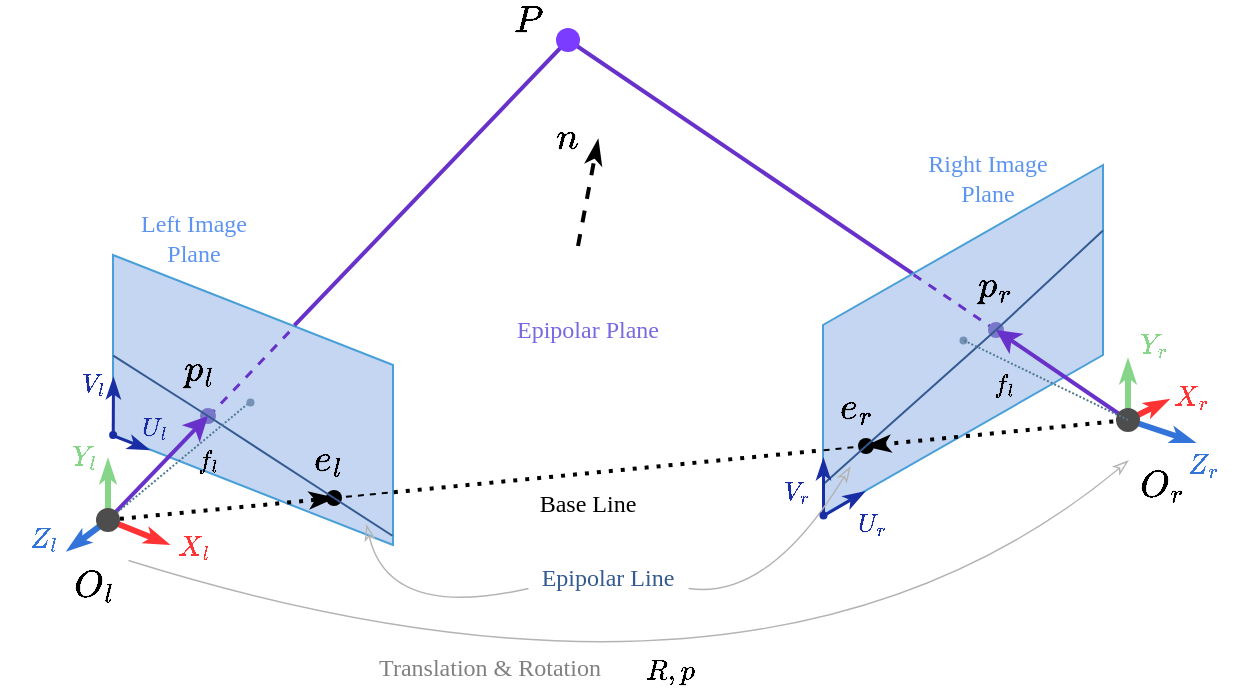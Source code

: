 <mxfile version="28.0.4">
  <diagram name="Page-1" id="IcvPz0eM6iNDoC7Vmkmd">
    <mxGraphModel dx="719" dy="437" grid="1" gridSize="10" guides="1" tooltips="1" connect="1" arrows="1" fold="1" page="1" pageScale="1" pageWidth="827" pageHeight="1169" math="1" shadow="0">
      <root>
        <mxCell id="0" />
        <mxCell id="1" parent="0" />
        <mxCell id="KpyxLJ_WsLjhDjvIPM74-1" value="" style="shape=parallelogram;perimeter=parallelogramPerimeter;whiteSpace=wrap;html=1;fixedSize=1;rotation=90;size=55;strokeWidth=1;fillColor=light-dark(#C5D6F3,#EDEDED);strokeColor=#499FD7;" parent="1" vertex="1">
          <mxGeometry x="150" y="270" width="145" height="140" as="geometry" />
        </mxCell>
        <mxCell id="KpyxLJ_WsLjhDjvIPM74-137" value="" style="endArrow=none;html=1;rounded=0;strokeColor=#5FC4FF;exitDx=0;exitDy=0;exitPerimeter=0;entryX=0.5;entryY=0.518;entryDx=0;entryDy=0;entryPerimeter=0;" parent="1" source="KpyxLJ_WsLjhDjvIPM74-138" target="KpyxLJ_WsLjhDjvIPM74-1" edge="1">
          <mxGeometry width="50" height="50" relative="1" as="geometry">
            <mxPoint x="160" y="404" as="sourcePoint" />
            <mxPoint x="310" y="340" as="targetPoint" />
          </mxGeometry>
        </mxCell>
        <mxCell id="KpyxLJ_WsLjhDjvIPM74-30" value="" style="endArrow=none;html=1;rounded=0;entryX=0.596;entryY=0.72;entryDx=0;entryDy=0;entryPerimeter=0;exitX=0.312;exitY=0.323;exitDx=0;exitDy=0;exitPerimeter=0;strokeWidth=2;strokeColor=#6832CA;" parent="1" source="KpyxLJ_WsLjhDjvIPM74-3" target="KpyxLJ_WsLjhDjvIPM74-17" edge="1">
          <mxGeometry width="50" height="50" relative="1" as="geometry">
            <mxPoint x="490" y="270" as="sourcePoint" />
            <mxPoint x="400" y="170" as="targetPoint" />
          </mxGeometry>
        </mxCell>
        <mxCell id="KpyxLJ_WsLjhDjvIPM74-19" value="" style="endArrow=none;html=1;rounded=0;entryX=0.262;entryY=0.571;entryDx=0;entryDy=0;entryPerimeter=0;exitX=0.243;exitY=0.352;exitDx=0;exitDy=0;exitPerimeter=0;strokeWidth=2;strokeColor=#6832CA;" parent="1" source="KpyxLJ_WsLjhDjvIPM74-1" target="KpyxLJ_WsLjhDjvIPM74-17" edge="1">
          <mxGeometry width="50" height="50" relative="1" as="geometry">
            <mxPoint x="240" y="310" as="sourcePoint" />
            <mxPoint x="380" y="200" as="targetPoint" />
          </mxGeometry>
        </mxCell>
        <mxCell id="KpyxLJ_WsLjhDjvIPM74-37" value="" style="endArrow=none;dashed=1;html=1;rounded=0;dashPattern=1 2;exitX=0.818;exitY=-0.003;exitDx=0;exitDy=0;exitPerimeter=0;entryX=0.815;entryY=0;entryDx=0;entryDy=0;entryPerimeter=0;strokeWidth=2;" parent="1" source="KpyxLJ_WsLjhDjvIPM74-1" target="KpyxLJ_WsLjhDjvIPM74-3" edge="1">
          <mxGeometry width="50" height="50" relative="1" as="geometry">
            <mxPoint x="310" y="370" as="sourcePoint" />
            <mxPoint x="500" y="380" as="targetPoint" />
          </mxGeometry>
        </mxCell>
        <mxCell id="KpyxLJ_WsLjhDjvIPM74-3" value="" style="shape=parallelogram;perimeter=parallelogramPerimeter;whiteSpace=wrap;html=1;fixedSize=1;rotation=90;size=80;flipV=1;strokeWidth=1;strokeColor=#499FD7;align=center;verticalAlign=middle;fontFamily=Helvetica;fontSize=12;fontColor=default;fillColor=light-dark(#C5D6F3,#EDEDED);" parent="1" vertex="1">
          <mxGeometry x="490" y="240" width="175" height="140" as="geometry" />
        </mxCell>
        <mxCell id="KpyxLJ_WsLjhDjvIPM74-18" value="" style="endArrow=none;dashed=1;html=1;rounded=0;entryX=0.249;entryY=0.351;entryDx=0;entryDy=0;entryPerimeter=0;exitX=0.558;exitY=0.415;exitDx=0;exitDy=0;exitPerimeter=0;strokeWidth=1.5;strokeColor=#6832CA;align=center;verticalAlign=middle;fontFamily=Helvetica;fontSize=11;fontColor=default;labelBackgroundColor=default;startSize=6;endSize=6;" parent="1" source="KpyxLJ_WsLjhDjvIPM74-25" edge="1">
          <mxGeometry width="50" height="50" relative="1" as="geometry">
            <mxPoint x="180" y="369" as="sourcePoint" />
            <mxPoint x="243.36" y="302.605" as="targetPoint" />
          </mxGeometry>
        </mxCell>
        <mxCell id="KpyxLJ_WsLjhDjvIPM74-25" value="" style="shape=waypoint;sketch=0;fillStyle=solid;size=6;pointerEvents=1;points=[];fillColor=none;resizable=0;rotatable=0;perimeter=centerPerimeter;snapToPoint=1;strokeWidth=2;strokeColor=#7977CA;" parent="1" vertex="1">
          <mxGeometry x="190" y="338" width="20" height="20" as="geometry" />
        </mxCell>
        <mxCell id="KpyxLJ_WsLjhDjvIPM74-33" value="" style="endArrow=classicThin;dashed=1;html=1;rounded=0;dashPattern=1 2;exitX=0.41;exitY=0.552;exitDx=0;exitDy=0;exitPerimeter=0;entryX=0.379;entryY=0.569;entryDx=0;entryDy=0;entryPerimeter=0;strokeWidth=2;endFill=1;" parent="1" source="KpyxLJ_WsLjhDjvIPM74-14" target="KpyxLJ_WsLjhDjvIPM74-35" edge="1">
          <mxGeometry width="50" height="50" relative="1" as="geometry">
            <mxPoint x="160" y="430" as="sourcePoint" />
            <mxPoint x="670" y="380" as="targetPoint" />
          </mxGeometry>
        </mxCell>
        <mxCell id="KpyxLJ_WsLjhDjvIPM74-34" value="" style="endArrow=none;dashed=1;html=1;rounded=0;entryX=0.818;entryY=0.001;entryDx=0;entryDy=0;entryPerimeter=0;" parent="1" source="KpyxLJ_WsLjhDjvIPM74-35" target="KpyxLJ_WsLjhDjvIPM74-1" edge="1">
          <mxGeometry width="50" height="50" relative="1" as="geometry">
            <mxPoint x="320.0" y="360" as="sourcePoint" />
            <mxPoint x="300" y="380" as="targetPoint" />
          </mxGeometry>
        </mxCell>
        <mxCell id="KpyxLJ_WsLjhDjvIPM74-35" value="" style="shape=waypoint;sketch=0;fillStyle=solid;size=6;pointerEvents=1;points=[];fillColor=none;resizable=0;rotatable=0;perimeter=centerPerimeter;snapToPoint=1;strokeWidth=2;" parent="1" vertex="1">
          <mxGeometry x="253" y="379" width="20" height="20" as="geometry" />
        </mxCell>
        <mxCell id="KpyxLJ_WsLjhDjvIPM74-36" value="" style="shape=waypoint;sketch=0;fillStyle=solid;size=6;pointerEvents=1;points=[];fillColor=none;resizable=0;rotatable=0;perimeter=centerPerimeter;snapToPoint=1;strokeWidth=2;" parent="1" vertex="1">
          <mxGeometry x="519" y="353" width="20" height="20" as="geometry" />
        </mxCell>
        <mxCell id="KpyxLJ_WsLjhDjvIPM74-17" value="" style="shape=waypoint;sketch=0;fillStyle=solid;size=6;pointerEvents=1;points=[];fillColor=default;resizable=0;rotatable=0;perimeter=centerPerimeter;snapToPoint=1;strokeColor=#7C3CFF;strokeWidth=4;" parent="1" vertex="1">
          <mxGeometry x="370" y="150" width="20" height="20" as="geometry" />
        </mxCell>
        <mxCell id="KpyxLJ_WsLjhDjvIPM74-38" value="" style="endArrow=none;dashed=1;html=1;rounded=0;dashPattern=1 2;entryX=0.764;entryY=0.628;entryDx=0;entryDy=0;entryPerimeter=0;strokeWidth=2;startArrow=classicThin;startFill=1;" parent="1" target="KpyxLJ_WsLjhDjvIPM74-29" edge="1">
          <mxGeometry width="50" height="50" relative="1" as="geometry">
            <mxPoint x="529" y="363" as="sourcePoint" />
            <mxPoint x="539" y="373" as="targetPoint" />
          </mxGeometry>
        </mxCell>
        <mxCell id="KpyxLJ_WsLjhDjvIPM74-39" value="" style="endArrow=none;dashed=1;html=1;rounded=0;entryX=0.431;entryY=0.648;entryDx=0;entryDy=0;entryPerimeter=0;exitX=0.815;exitY=0.002;exitDx=0;exitDy=0;exitPerimeter=0;" parent="1" source="KpyxLJ_WsLjhDjvIPM74-3" target="KpyxLJ_WsLjhDjvIPM74-36" edge="1">
          <mxGeometry width="50" height="50" relative="1" as="geometry">
            <mxPoint x="480" y="390.5" as="sourcePoint" />
            <mxPoint x="540" y="400" as="targetPoint" />
          </mxGeometry>
        </mxCell>
        <mxCell id="KpyxLJ_WsLjhDjvIPM74-42" value="" style="endArrow=none;dashed=1;html=1;rounded=0;entryX=0.406;entryY=0.489;entryDx=0;entryDy=0;entryPerimeter=0;exitX=0.312;exitY=0.322;exitDx=0;exitDy=0;exitPerimeter=0;strokeWidth=1.5;strokeColor=#6832CA;align=center;verticalAlign=middle;fontFamily=Helvetica;fontSize=11;fontColor=default;labelBackgroundColor=default;startSize=6;endSize=6;" parent="1" source="KpyxLJ_WsLjhDjvIPM74-3" target="KpyxLJ_WsLjhDjvIPM74-43" edge="1">
          <mxGeometry width="50" height="50" relative="1" as="geometry">
            <mxPoint x="500" y="280" as="sourcePoint" />
            <mxPoint x="473.36" y="249.995" as="targetPoint" />
          </mxGeometry>
        </mxCell>
        <mxCell id="KpyxLJ_WsLjhDjvIPM74-43" value="" style="shape=waypoint;sketch=0;fillStyle=solid;size=6;pointerEvents=1;points=[];fillColor=none;resizable=0;rotatable=0;perimeter=centerPerimeter;snapToPoint=1;strokeWidth=2;strokeColor=#7977CA;" parent="1" vertex="1">
          <mxGeometry x="584" y="295" width="20" height="20" as="geometry" />
        </mxCell>
        <mxCell id="KpyxLJ_WsLjhDjvIPM74-45" value="" style="endArrow=classic;html=1;rounded=0;entryX=0.543;entryY=0.613;entryDx=0;entryDy=0;entryPerimeter=0;strokeWidth=2;strokeColor=#6832CA;align=center;verticalAlign=middle;fontFamily=Helvetica;fontSize=11;fontColor=default;labelBackgroundColor=default;endFill=1;" parent="1" target="KpyxLJ_WsLjhDjvIPM74-43" edge="1">
          <mxGeometry width="50" height="50" relative="1" as="geometry">
            <mxPoint x="660" y="350" as="sourcePoint" />
            <mxPoint x="630" y="270" as="targetPoint" />
          </mxGeometry>
        </mxCell>
        <mxCell id="KpyxLJ_WsLjhDjvIPM74-57" value="" style="endArrow=classicThin;html=1;rounded=0;strokeWidth=3;exitX=0.442;exitY=0.43;exitDx=0;exitDy=0;exitPerimeter=0;endFill=1;startSize=2;endSize=2;strokeColor=#86D588;" parent="1" source="KpyxLJ_WsLjhDjvIPM74-14" edge="1">
          <mxGeometry width="50" height="50" relative="1" as="geometry">
            <mxPoint x="150" y="400" as="sourcePoint" />
            <mxPoint x="150" y="370" as="targetPoint" />
          </mxGeometry>
        </mxCell>
        <mxCell id="KpyxLJ_WsLjhDjvIPM74-58" value="" style="endArrow=none;html=1;rounded=0;strokeWidth=3;endFill=1;startArrow=classicThin;startFill=1;targetPerimeterSpacing=0;endSize=2;startSize=2;strokeColor=#3274D9;" parent="1" target="KpyxLJ_WsLjhDjvIPM74-14" edge="1">
          <mxGeometry width="50" height="50" relative="1" as="geometry">
            <mxPoint x="130" y="415" as="sourcePoint" />
            <mxPoint x="150.605" y="398.997" as="targetPoint" />
          </mxGeometry>
        </mxCell>
        <mxCell id="KpyxLJ_WsLjhDjvIPM74-59" value="" style="endArrow=none;html=1;rounded=0;strokeWidth=3;endFill=1;startArrow=classicThin;startFill=1;targetPerimeterSpacing=0;endSize=2;startSize=2;strokeColor=#FF3333;" parent="1" target="KpyxLJ_WsLjhDjvIPM74-14" edge="1">
          <mxGeometry width="50" height="50" relative="1" as="geometry">
            <mxPoint x="180" y="412" as="sourcePoint" />
            <mxPoint x="150" y="399.5" as="targetPoint" />
          </mxGeometry>
        </mxCell>
        <mxCell id="KpyxLJ_WsLjhDjvIPM74-63" value="" style="endArrow=none;html=1;rounded=0;strokeWidth=3;endFill=1;startArrow=classicThin;startFill=1;targetPerimeterSpacing=0;endSize=2;startSize=2;strokeColor=#FF3333;" parent="1" target="KpyxLJ_WsLjhDjvIPM74-29" edge="1">
          <mxGeometry width="50" height="50" relative="1" as="geometry">
            <mxPoint x="680" y="340" as="sourcePoint" />
            <mxPoint x="670" y="328" as="targetPoint" />
          </mxGeometry>
        </mxCell>
        <mxCell id="KpyxLJ_WsLjhDjvIPM74-64" value="" style="endArrow=classicThin;html=1;rounded=0;strokeWidth=3;exitX=1.017;exitY=0.723;exitDx=0;exitDy=0;exitPerimeter=0;endFill=1;startSize=2;endSize=2;strokeColor=#86D588;align=center;verticalAlign=middle;fontFamily=Helvetica;fontSize=11;fontColor=default;labelBackgroundColor=default;" parent="1" source="KpyxLJ_WsLjhDjvIPM74-29" edge="1">
          <mxGeometry width="50" height="50" relative="1" as="geometry">
            <mxPoint x="659.83" y="345" as="sourcePoint" />
            <mxPoint x="660" y="320" as="targetPoint" />
          </mxGeometry>
        </mxCell>
        <mxCell id="KpyxLJ_WsLjhDjvIPM74-65" value="" style="endArrow=none;html=1;rounded=0;strokeWidth=3;endFill=1;startArrow=classicThin;startFill=1;targetPerimeterSpacing=0;endSize=2;startSize=2;strokeColor=#3274D9;entryX=0.963;entryY=1.022;entryDx=0;entryDy=0;entryPerimeter=0;" parent="1" target="KpyxLJ_WsLjhDjvIPM74-29" edge="1">
          <mxGeometry width="50" height="50" relative="1" as="geometry">
            <mxPoint x="693" y="361" as="sourcePoint" />
            <mxPoint x="690" y="364" as="targetPoint" />
          </mxGeometry>
        </mxCell>
        <mxCell id="KpyxLJ_WsLjhDjvIPM74-66" value="$$X_r$$" style="text;html=1;align=center;verticalAlign=middle;whiteSpace=wrap;rounded=0;fontColor=light-dark(#ff3333, #ededed);" parent="1" vertex="1">
          <mxGeometry x="682" y="328" width="20" height="20" as="geometry" />
        </mxCell>
        <mxCell id="KpyxLJ_WsLjhDjvIPM74-67" value="$$Y_l$$" style="text;html=1;align=center;verticalAlign=middle;whiteSpace=wrap;rounded=0;fontColor=light-dark(#86d588, #ededed);" parent="1" vertex="1">
          <mxGeometry x="128" y="358" width="20" height="20" as="geometry" />
        </mxCell>
        <mxCell id="KpyxLJ_WsLjhDjvIPM74-68" value="$$Z_l$$" style="text;html=1;align=center;verticalAlign=middle;whiteSpace=wrap;rounded=0;fontColor=light-dark(#3274d9, #ededed);" parent="1" vertex="1">
          <mxGeometry x="108" y="399" width="20" height="20" as="geometry" />
        </mxCell>
        <mxCell id="KpyxLJ_WsLjhDjvIPM74-69" value="$$O_l$$" style="text;html=1;align=center;verticalAlign=middle;whiteSpace=wrap;rounded=0;fontSize=16;" parent="1" vertex="1">
          <mxGeometry x="132.5" y="423" width="20" height="20" as="geometry" />
        </mxCell>
        <mxCell id="KpyxLJ_WsLjhDjvIPM74-71" value="$$O_r$$" style="text;html=1;align=center;verticalAlign=middle;whiteSpace=wrap;rounded=0;fontSize=16;" parent="1" vertex="1">
          <mxGeometry x="667" y="373" width="20" height="20" as="geometry" />
        </mxCell>
        <mxCell id="KpyxLJ_WsLjhDjvIPM74-78" value="$$e_l$$" style="text;html=1;align=center;verticalAlign=middle;whiteSpace=wrap;rounded=0;fontSize=16;" parent="1" vertex="1">
          <mxGeometry x="250" y="360" width="20" height="20" as="geometry" />
        </mxCell>
        <mxCell id="KpyxLJ_WsLjhDjvIPM74-79" value="$$e_r$$" style="text;html=1;align=center;verticalAlign=middle;whiteSpace=wrap;rounded=0;fontSize=16;" parent="1" vertex="1">
          <mxGeometry x="514" y="334" width="20" height="20" as="geometry" />
        </mxCell>
        <mxCell id="KpyxLJ_WsLjhDjvIPM74-80" value="$$f_l$$" style="text;html=1;align=center;verticalAlign=middle;whiteSpace=wrap;rounded=0;fontSize=11;" parent="1" vertex="1">
          <mxGeometry x="190" y="360" width="20" height="20" as="geometry" />
        </mxCell>
        <mxCell id="KpyxLJ_WsLjhDjvIPM74-81" value="$$p_r$$" style="text;html=1;align=center;verticalAlign=middle;whiteSpace=wrap;rounded=0;fontSize=16;" parent="1" vertex="1">
          <mxGeometry x="584" y="273" width="20" height="20" as="geometry" />
        </mxCell>
        <mxCell id="KpyxLJ_WsLjhDjvIPM74-82" value="" style="endArrow=none;html=1;rounded=0;exitX=0.8;exitY=0.79;exitDx=0;exitDy=0;exitPerimeter=0;entryX=0.636;entryY=0.92;entryDx=0;entryDy=0;entryPerimeter=0;strokeColor=#345B91;" parent="1" source="KpyxLJ_WsLjhDjvIPM74-35" target="KpyxLJ_WsLjhDjvIPM74-25" edge="1">
          <mxGeometry width="50" height="50" relative="1" as="geometry">
            <mxPoint x="350" y="420" as="sourcePoint" />
            <mxPoint x="420" y="440" as="targetPoint" />
          </mxGeometry>
        </mxCell>
        <mxCell id="KpyxLJ_WsLjhDjvIPM74-83" value="" style="endArrow=none;html=1;rounded=0;exitX=0.968;exitY=0.002;exitDx=0;exitDy=0;exitPerimeter=0;entryX=0.636;entryY=0.92;entryDx=0;entryDy=0;entryPerimeter=0;strokeColor=#345B91;" parent="1" source="KpyxLJ_WsLjhDjvIPM74-1" edge="1">
          <mxGeometry width="50" height="50" relative="1" as="geometry">
            <mxPoint x="326" y="430" as="sourcePoint" />
            <mxPoint x="263" y="389" as="targetPoint" />
          </mxGeometry>
        </mxCell>
        <mxCell id="KpyxLJ_WsLjhDjvIPM74-84" value="" style="endArrow=none;html=1;rounded=0;entryX=0.347;entryY=0.999;entryDx=0;entryDy=0;entryPerimeter=0;strokeColor=#345B91;" parent="1" source="KpyxLJ_WsLjhDjvIPM74-25" target="KpyxLJ_WsLjhDjvIPM74-1" edge="1">
          <mxGeometry width="50" height="50" relative="1" as="geometry">
            <mxPoint x="180" y="334" as="sourcePoint" />
            <mxPoint x="151" y="315" as="targetPoint" />
          </mxGeometry>
        </mxCell>
        <mxCell id="KpyxLJ_WsLjhDjvIPM74-86" value="" style="endArrow=none;html=1;rounded=0;entryX=0.578;entryY=0.833;entryDx=0;entryDy=0;entryPerimeter=0;exitX=0.913;exitY=0;exitDx=0;exitDy=0;exitPerimeter=0;strokeColor=#345B91;" parent="1" source="KpyxLJ_WsLjhDjvIPM74-3" target="KpyxLJ_WsLjhDjvIPM74-36" edge="1">
          <mxGeometry width="50" height="50" relative="1" as="geometry">
            <mxPoint x="604" y="423.5" as="sourcePoint" />
            <mxPoint x="558" y="394.5" as="targetPoint" />
          </mxGeometry>
        </mxCell>
        <mxCell id="KpyxLJ_WsLjhDjvIPM74-87" value="" style="endArrow=none;html=1;rounded=0;exitX=0.187;exitY=1;exitDx=0;exitDy=0;exitPerimeter=0;strokeColor=#345B91;" parent="1" source="KpyxLJ_WsLjhDjvIPM74-3" target="KpyxLJ_WsLjhDjvIPM74-43" edge="1">
          <mxGeometry width="50" height="50" relative="1" as="geometry">
            <mxPoint x="518" y="392" as="sourcePoint" />
            <mxPoint x="539" y="373" as="targetPoint" />
          </mxGeometry>
        </mxCell>
        <mxCell id="KpyxLJ_WsLjhDjvIPM74-90" value="$$P$$" style="text;html=1;align=center;verticalAlign=middle;whiteSpace=wrap;rounded=0;fontSize=16;" parent="1" vertex="1">
          <mxGeometry x="350" y="140" width="20" height="20" as="geometry" />
        </mxCell>
        <mxCell id="KpyxLJ_WsLjhDjvIPM74-91" value="Epipolar Line" style="text;html=1;align=center;verticalAlign=middle;whiteSpace=wrap;rounded=0;fontFamily=Comic Sans MS;fontColor=#345B91;" parent="1" vertex="1">
          <mxGeometry x="360" y="419" width="80" height="20" as="geometry" />
        </mxCell>
        <mxCell id="KpyxLJ_WsLjhDjvIPM74-92" value="" style="curved=1;endArrow=classicThin;html=1;rounded=0;startFill=0;exitX=0;exitY=0.75;exitDx=0;exitDy=0;strokeWidth=0.7;endFill=0;strokeColor=#B3B3B3;" parent="1" source="KpyxLJ_WsLjhDjvIPM74-91" edge="1">
          <mxGeometry width="50" height="50" relative="1" as="geometry">
            <mxPoint x="359" y="436" as="sourcePoint" />
            <mxPoint x="279" y="402" as="targetPoint" />
            <Array as="points">
              <mxPoint x="290" y="450" />
            </Array>
          </mxGeometry>
        </mxCell>
        <mxCell id="KpyxLJ_WsLjhDjvIPM74-97" value="Left Image Plane" style="text;html=1;align=center;verticalAlign=middle;whiteSpace=wrap;rounded=0;fontFamily=Comic Sans MS;fontColor=light-dark(#5c94f0, #7f7f7f);" parent="1" vertex="1">
          <mxGeometry x="152.5" y="249" width="80" height="20" as="geometry" />
        </mxCell>
        <mxCell id="KpyxLJ_WsLjhDjvIPM74-98" value="Right Image Plane" style="text;html=1;align=center;verticalAlign=middle;whiteSpace=wrap;rounded=0;fontFamily=Comic Sans MS;fontColor=light-dark(#5c94f0, #7f7f7f);" parent="1" vertex="1">
          <mxGeometry x="550" y="219" width="80" height="20" as="geometry" />
        </mxCell>
        <mxCell id="KpyxLJ_WsLjhDjvIPM74-94" value="Epipolar Plane" style="text;html=1;align=center;verticalAlign=middle;whiteSpace=wrap;rounded=0;fontFamily=Comic Sans MS;fontColor=light-dark(#7769E1,#7F7F7F);" parent="1" vertex="1">
          <mxGeometry x="350" y="295" width="80" height="20" as="geometry" />
        </mxCell>
        <mxCell id="KpyxLJ_WsLjhDjvIPM74-101" value="" style="endArrow=classicThin;dashed=1;html=1;rounded=0;strokeWidth=2;endFill=1;" parent="1" edge="1">
          <mxGeometry width="50" height="50" relative="1" as="geometry">
            <mxPoint x="385" y="263" as="sourcePoint" />
            <mxPoint x="395" y="210" as="targetPoint" />
          </mxGeometry>
        </mxCell>
        <mxCell id="KpyxLJ_WsLjhDjvIPM74-108" value="" style="curved=1;endArrow=classicThin;html=1;rounded=0;startFill=0;strokeWidth=0.7;endFill=0;strokeColor=#B3B3B3;" parent="1" edge="1">
          <mxGeometry width="50" height="50" relative="1" as="geometry">
            <mxPoint x="160" y="420" as="sourcePoint" />
            <mxPoint x="660" y="370" as="targetPoint" />
            <Array as="points">
              <mxPoint x="480" y="520" />
            </Array>
          </mxGeometry>
        </mxCell>
        <mxCell id="KpyxLJ_WsLjhDjvIPM74-115" value="$$R,p$$" style="text;html=1;align=center;verticalAlign=middle;whiteSpace=wrap;rounded=0;fontSize=12;" parent="1" vertex="1">
          <mxGeometry x="421" y="465" width="20" height="20" as="geometry" />
        </mxCell>
        <mxCell id="KpyxLJ_WsLjhDjvIPM74-117" value="Translation &amp;amp; Rotation" style="text;html=1;align=center;verticalAlign=middle;whiteSpace=wrap;rounded=0;fontFamily=Comic Sans MS;fontColor=#808080;" parent="1" vertex="1">
          <mxGeometry x="256" y="464" width="170" height="20" as="geometry" />
        </mxCell>
        <mxCell id="KpyxLJ_WsLjhDjvIPM74-119" value="$$n$$" style="text;html=1;align=center;verticalAlign=middle;whiteSpace=wrap;rounded=0;fontSize=16;" parent="1" vertex="1">
          <mxGeometry x="370" y="199" width="20" height="20" as="geometry" />
        </mxCell>
        <mxCell id="KpyxLJ_WsLjhDjvIPM74-131" value="$$Y_r$$" style="text;html=1;align=center;verticalAlign=middle;whiteSpace=wrap;rounded=0;fontColor=light-dark(#86d588, #ededed);" parent="1" vertex="1">
          <mxGeometry x="663" y="302" width="20" height="20" as="geometry" />
        </mxCell>
        <mxCell id="KpyxLJ_WsLjhDjvIPM74-132" value="$$X_l$$" style="text;html=1;align=center;verticalAlign=middle;whiteSpace=wrap;rounded=0;fontColor=light-dark(#ff3333, #ededed);" parent="1" vertex="1">
          <mxGeometry x="182.5" y="403" width="20" height="20" as="geometry" />
        </mxCell>
        <mxCell id="KpyxLJ_WsLjhDjvIPM74-133" value="$$Z_r$$" style="text;html=1;align=center;verticalAlign=middle;whiteSpace=wrap;rounded=0;fontColor=light-dark(#3274d9, #ededed);direction=west;" parent="1" vertex="1">
          <mxGeometry x="688" y="362" width="20" height="20" as="geometry" />
        </mxCell>
        <mxCell id="KpyxLJ_WsLjhDjvIPM74-20" value="" style="endArrow=classic;html=1;rounded=0;exitX=0.623;exitY=0.343;exitDx=0;exitDy=0;exitPerimeter=0;entryX=0.44;entryY=0.571;entryDx=0;entryDy=0;entryPerimeter=0;strokeWidth=2;strokeColor=#6832CA;align=center;verticalAlign=middle;fontFamily=Helvetica;fontSize=11;fontColor=default;labelBackgroundColor=default;endFill=1;" parent="1" source="KpyxLJ_WsLjhDjvIPM74-14" target="KpyxLJ_WsLjhDjvIPM74-25" edge="1">
          <mxGeometry width="50" height="50" relative="1" as="geometry">
            <mxPoint x="81.5" y="483" as="sourcePoint" />
            <mxPoint x="180" y="370" as="targetPoint" />
          </mxGeometry>
        </mxCell>
        <mxCell id="KpyxLJ_WsLjhDjvIPM74-139" value="" style="endArrow=none;html=1;rounded=0;strokeColor=#4F7991;exitX=0.589;exitY=0.481;exitDx=0;exitDy=0;exitPerimeter=0;entryDx=0;entryDy=0;entryPerimeter=0;dashed=1;dashPattern=1 1;" parent="1" source="KpyxLJ_WsLjhDjvIPM74-14" target="KpyxLJ_WsLjhDjvIPM74-138" edge="1">
          <mxGeometry width="50" height="50" relative="1" as="geometry">
            <mxPoint x="150" y="400" as="sourcePoint" />
            <mxPoint x="220" y="340" as="targetPoint" />
          </mxGeometry>
        </mxCell>
        <mxCell id="KpyxLJ_WsLjhDjvIPM74-138" value="" style="shape=waypoint;sketch=0;fillStyle=solid;size=6;pointerEvents=1;points=[];fillColor=none;resizable=0;rotatable=0;perimeter=centerPerimeter;snapToPoint=1;strokeWidth=0;strokeColor=light-dark(#7592B6,#7E7CC4);" parent="1" vertex="1">
          <mxGeometry x="211" y="331" width="20" height="20" as="geometry" />
        </mxCell>
        <mxCell id="KpyxLJ_WsLjhDjvIPM74-14" value="" style="shape=waypoint;sketch=0;fillStyle=solid;size=6;pointerEvents=1;points=[];fillColor=none;resizable=0;rotatable=0;perimeter=centerPerimeter;snapToPoint=1;strokeColor=#4D4D4D;strokeWidth=4;" parent="1" vertex="1">
          <mxGeometry x="140" y="390" width="20" height="20" as="geometry" />
        </mxCell>
        <mxCell id="KpyxLJ_WsLjhDjvIPM74-29" value="" style="shape=waypoint;sketch=0;fillStyle=solid;size=6;pointerEvents=1;points=[];fillColor=none;resizable=0;rotatable=0;perimeter=centerPerimeter;snapToPoint=1;strokeColor=#4D4D4D;align=center;verticalAlign=middle;fontFamily=Helvetica;fontSize=12;fontColor=default;strokeWidth=4;" parent="1" vertex="1">
          <mxGeometry x="650" y="340" width="20" height="20" as="geometry" />
        </mxCell>
        <mxCell id="KpyxLJ_WsLjhDjvIPM74-141" value="" style="shape=waypoint;sketch=0;fillStyle=solid;size=6;pointerEvents=1;points=[];fillColor=none;resizable=0;rotatable=0;perimeter=centerPerimeter;snapToPoint=1;strokeWidth=0;strokeColor=light-dark(#7592B6,#7E7CC4);" parent="1" vertex="1">
          <mxGeometry x="567.5" y="300" width="20" height="20" as="geometry" />
        </mxCell>
        <mxCell id="KpyxLJ_WsLjhDjvIPM74-143" value="$$p_l$$" style="text;html=1;align=center;verticalAlign=middle;whiteSpace=wrap;rounded=0;fontSize=16;" parent="1" vertex="1">
          <mxGeometry x="186" y="315" width="20" height="20" as="geometry" />
        </mxCell>
        <mxCell id="KpyxLJ_WsLjhDjvIPM74-145" value="$$f_l$$" style="text;html=1;align=center;verticalAlign=middle;whiteSpace=wrap;rounded=0;fontSize=11;" parent="1" vertex="1">
          <mxGeometry x="587.5" y="322" width="20" height="20" as="geometry" />
        </mxCell>
        <mxCell id="KpyxLJ_WsLjhDjvIPM74-146" value="" style="endArrow=classicThin;html=1;rounded=0;exitX=0.624;exitY=1.001;exitDx=0;exitDy=0;exitPerimeter=0;strokeWidth=1.5;entryX=0.421;entryY=1;entryDx=0;entryDy=0;entryPerimeter=0;strokeColor=light-dark(#1A2EA4,#EDEDED);endFill=1;" parent="1" source="KpyxLJ_WsLjhDjvIPM74-1" target="KpyxLJ_WsLjhDjvIPM74-1" edge="1">
          <mxGeometry width="50" height="50" relative="1" as="geometry">
            <mxPoint x="152.5" y="319" as="sourcePoint" />
            <mxPoint x="153" y="330" as="targetPoint" />
          </mxGeometry>
        </mxCell>
        <mxCell id="KpyxLJ_WsLjhDjvIPM74-147" value="" style="endArrow=classicThin;html=1;rounded=0;exitX=0.621;exitY=1.002;exitDx=0;exitDy=0;exitPerimeter=0;strokeWidth=1.5;entryX=0.67;entryY=0.873;entryDx=0;entryDy=0;entryPerimeter=0;strokeColor=light-dark(#1A2EA4,#EDEDED);endFill=1;" parent="1" source="KpyxLJ_WsLjhDjvIPM74-1" target="KpyxLJ_WsLjhDjvIPM74-1" edge="1">
          <mxGeometry width="50" height="50" relative="1" as="geometry">
            <mxPoint x="162" y="368" as="sourcePoint" />
            <mxPoint x="163" y="339" as="targetPoint" />
          </mxGeometry>
        </mxCell>
        <mxCell id="KpyxLJ_WsLjhDjvIPM74-148" value="" style="endArrow=classicThin;html=1;rounded=0;exitX=0.624;exitY=1.001;exitDx=0;exitDy=0;exitPerimeter=0;strokeWidth=1.5;entryX=0.421;entryY=1;entryDx=0;entryDy=0;entryPerimeter=0;strokeColor=light-dark(#1A2EA4,#EDEDED);endFill=1;" parent="1" edge="1">
          <mxGeometry width="50" height="50" relative="1" as="geometry">
            <mxPoint x="507.5" y="398" as="sourcePoint" />
            <mxPoint x="507.5" y="369" as="targetPoint" />
          </mxGeometry>
        </mxCell>
        <mxCell id="KpyxLJ_WsLjhDjvIPM74-149" value="" style="endArrow=classicThin;html=1;rounded=0;strokeWidth=1.5;entryX=0.932;entryY=0.147;entryDx=0;entryDy=0;entryPerimeter=0;strokeColor=light-dark(#1A2EA4,#EDEDED);endFill=1;" parent="1" target="KpyxLJ_WsLjhDjvIPM74-3" edge="1">
          <mxGeometry width="50" height="50" relative="1" as="geometry">
            <mxPoint x="507" y="398" as="sourcePoint" />
            <mxPoint x="534" y="404" as="targetPoint" />
          </mxGeometry>
        </mxCell>
        <mxCell id="KpyxLJ_WsLjhDjvIPM74-85" value="" style="endArrow=none;html=1;rounded=0;entryX=0.479;entryY=0.716;entryDx=0;entryDy=0;entryPerimeter=0;exitX=0.6;exitY=0.911;exitDx=0;exitDy=0;exitPerimeter=0;strokeColor=#345B91;" parent="1" source="KpyxLJ_WsLjhDjvIPM74-36" target="KpyxLJ_WsLjhDjvIPM74-43" edge="1">
          <mxGeometry width="50" height="50" relative="1" as="geometry">
            <mxPoint x="530" y="360" as="sourcePoint" />
            <mxPoint x="210" y="358" as="targetPoint" />
          </mxGeometry>
        </mxCell>
        <mxCell id="KpyxLJ_WsLjhDjvIPM74-142" value="" style="endArrow=none;html=1;rounded=0;strokeColor=#4F7991;exitX=0.116;exitY=0.752;exitDx=0;exitDy=0;exitPerimeter=0;entryDx=0;entryDy=0;entryPerimeter=0;dashed=1;dashPattern=1 1;entryX=0.627;entryY=0.526;" parent="1" source="KpyxLJ_WsLjhDjvIPM74-29" target="KpyxLJ_WsLjhDjvIPM74-141" edge="1">
          <mxGeometry width="50" height="50" relative="1" as="geometry">
            <mxPoint x="567.5" y="382" as="sourcePoint" />
            <mxPoint x="638.5" y="323" as="targetPoint" />
          </mxGeometry>
        </mxCell>
        <mxCell id="KpyxLJ_WsLjhDjvIPM74-93" value="" style="curved=1;endArrow=none;html=1;rounded=0;startFill=0;entryX=1;entryY=0.75;entryDx=0;entryDy=0;strokeWidth=0.7;startArrow=classicThin;strokeColor=#B3B3B3;" parent="1" target="KpyxLJ_WsLjhDjvIPM74-91" edge="1">
          <mxGeometry width="50" height="50" relative="1" as="geometry">
            <mxPoint x="521" y="373" as="sourcePoint" />
            <mxPoint x="420" y="430" as="targetPoint" />
            <Array as="points">
              <mxPoint x="480" y="440" />
            </Array>
          </mxGeometry>
        </mxCell>
        <mxCell id="KpyxLJ_WsLjhDjvIPM74-150" value="$$U_l$$" style="text;html=1;align=center;verticalAlign=middle;whiteSpace=wrap;rounded=0;fontColor=light-dark(#1a2ea4, #ededed);fontSize=11;" parent="1" vertex="1">
          <mxGeometry x="163" y="344" width="20" height="20" as="geometry" />
        </mxCell>
        <mxCell id="KpyxLJ_WsLjhDjvIPM74-152" value="$$V_l$$" style="text;html=1;align=center;verticalAlign=middle;whiteSpace=wrap;rounded=0;fontColor=light-dark(#1a2ea4, #ededed);fontFamily=Helvetica;fontSize=11;" parent="1" vertex="1">
          <mxGeometry x="132.5" y="322" width="20" height="20" as="geometry" />
        </mxCell>
        <mxCell id="KpyxLJ_WsLjhDjvIPM74-155" value="$$U_r$$" style="text;html=1;align=center;verticalAlign=middle;whiteSpace=wrap;rounded=0;fontColor=light-dark(#1a2ea4, #ededed);fontSize=11;" parent="1" vertex="1">
          <mxGeometry x="522" y="392" width="20" height="20" as="geometry" />
        </mxCell>
        <mxCell id="KpyxLJ_WsLjhDjvIPM74-156" value="$$V_r$$" style="text;html=1;align=center;verticalAlign=middle;whiteSpace=wrap;rounded=0;fontColor=light-dark(#1a2ea4, #ededed);fontFamily=Helvetica;fontSize=11;" parent="1" vertex="1">
          <mxGeometry x="484" y="376" width="20" height="20" as="geometry" />
        </mxCell>
        <mxCell id="KpyxLJ_WsLjhDjvIPM74-161" value="" style="shape=waypoint;sketch=0;fillStyle=solid;size=6;pointerEvents=1;points=[];fillColor=none;resizable=0;rotatable=0;perimeter=centerPerimeter;snapToPoint=1;strokeWidth=0;strokeColor=light-dark(#1a2ea4, #7E7CC4);" parent="1" vertex="1">
          <mxGeometry x="142.3" y="347.3" width="20" height="20" as="geometry" />
        </mxCell>
        <mxCell id="KpyxLJ_WsLjhDjvIPM74-163" value="" style="shape=waypoint;sketch=0;fillStyle=solid;size=6;pointerEvents=1;points=[];fillColor=none;resizable=0;rotatable=0;perimeter=centerPerimeter;snapToPoint=1;strokeWidth=0;strokeColor=light-dark(#1a2ea4, #7E7CC4);" parent="1" vertex="1">
          <mxGeometry x="497.5" y="387.5" width="20" height="20" as="geometry" />
        </mxCell>
        <mxCell id="SRd8O0XGKfg146d6_2ub-1" value="Base Line" style="text;html=1;align=center;verticalAlign=middle;whiteSpace=wrap;rounded=0;fontFamily=Comic Sans MS;fontColor=light-dark(#000000, #85a6d5);" vertex="1" parent="1">
          <mxGeometry x="350" y="382" width="80" height="20" as="geometry" />
        </mxCell>
      </root>
    </mxGraphModel>
  </diagram>
</mxfile>
